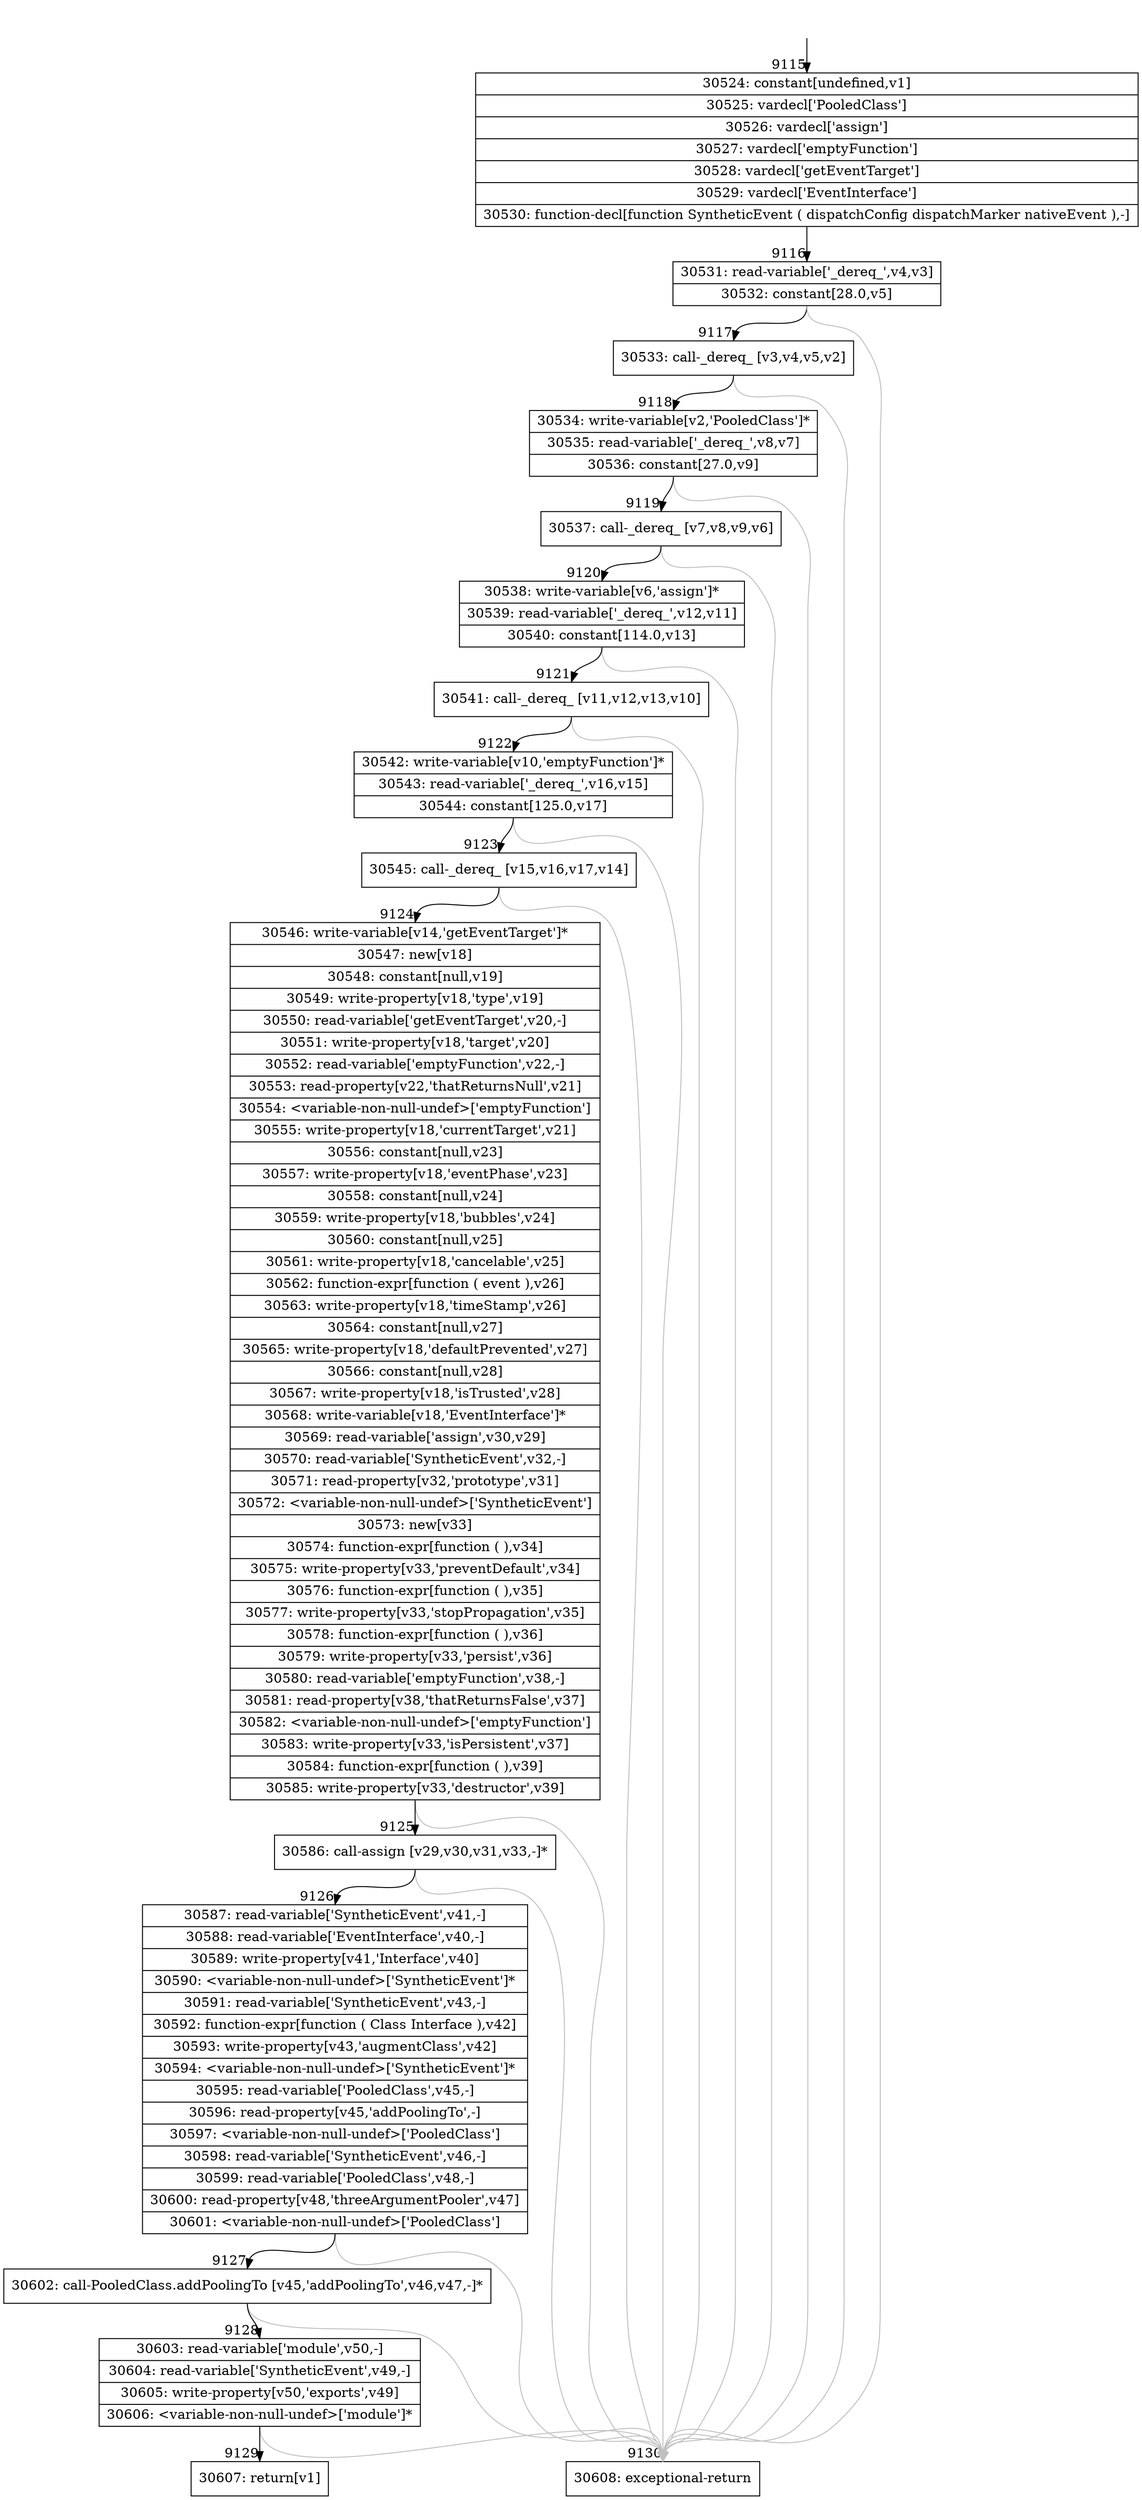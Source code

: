 digraph {
rankdir="TD"
BB_entry653[shape=none,label=""];
BB_entry653 -> BB9115 [tailport=s, headport=n, headlabel="    9115"]
BB9115 [shape=record label="{30524: constant[undefined,v1]|30525: vardecl['PooledClass']|30526: vardecl['assign']|30527: vardecl['emptyFunction']|30528: vardecl['getEventTarget']|30529: vardecl['EventInterface']|30530: function-decl[function SyntheticEvent ( dispatchConfig dispatchMarker nativeEvent ),-]}" ] 
BB9115 -> BB9116 [tailport=s, headport=n, headlabel="      9116"]
BB9116 [shape=record label="{30531: read-variable['_dereq_',v4,v3]|30532: constant[28.0,v5]}" ] 
BB9116 -> BB9117 [tailport=s, headport=n, headlabel="      9117"]
BB9116 -> BB9130 [tailport=s, headport=n, color=gray, headlabel="      9130"]
BB9117 [shape=record label="{30533: call-_dereq_ [v3,v4,v5,v2]}" ] 
BB9117 -> BB9118 [tailport=s, headport=n, headlabel="      9118"]
BB9117 -> BB9130 [tailport=s, headport=n, color=gray]
BB9118 [shape=record label="{30534: write-variable[v2,'PooledClass']*|30535: read-variable['_dereq_',v8,v7]|30536: constant[27.0,v9]}" ] 
BB9118 -> BB9119 [tailport=s, headport=n, headlabel="      9119"]
BB9118 -> BB9130 [tailport=s, headport=n, color=gray]
BB9119 [shape=record label="{30537: call-_dereq_ [v7,v8,v9,v6]}" ] 
BB9119 -> BB9120 [tailport=s, headport=n, headlabel="      9120"]
BB9119 -> BB9130 [tailport=s, headport=n, color=gray]
BB9120 [shape=record label="{30538: write-variable[v6,'assign']*|30539: read-variable['_dereq_',v12,v11]|30540: constant[114.0,v13]}" ] 
BB9120 -> BB9121 [tailport=s, headport=n, headlabel="      9121"]
BB9120 -> BB9130 [tailport=s, headport=n, color=gray]
BB9121 [shape=record label="{30541: call-_dereq_ [v11,v12,v13,v10]}" ] 
BB9121 -> BB9122 [tailport=s, headport=n, headlabel="      9122"]
BB9121 -> BB9130 [tailport=s, headport=n, color=gray]
BB9122 [shape=record label="{30542: write-variable[v10,'emptyFunction']*|30543: read-variable['_dereq_',v16,v15]|30544: constant[125.0,v17]}" ] 
BB9122 -> BB9123 [tailport=s, headport=n, headlabel="      9123"]
BB9122 -> BB9130 [tailport=s, headport=n, color=gray]
BB9123 [shape=record label="{30545: call-_dereq_ [v15,v16,v17,v14]}" ] 
BB9123 -> BB9124 [tailport=s, headport=n, headlabel="      9124"]
BB9123 -> BB9130 [tailport=s, headport=n, color=gray]
BB9124 [shape=record label="{30546: write-variable[v14,'getEventTarget']*|30547: new[v18]|30548: constant[null,v19]|30549: write-property[v18,'type',v19]|30550: read-variable['getEventTarget',v20,-]|30551: write-property[v18,'target',v20]|30552: read-variable['emptyFunction',v22,-]|30553: read-property[v22,'thatReturnsNull',v21]|30554: \<variable-non-null-undef\>['emptyFunction']|30555: write-property[v18,'currentTarget',v21]|30556: constant[null,v23]|30557: write-property[v18,'eventPhase',v23]|30558: constant[null,v24]|30559: write-property[v18,'bubbles',v24]|30560: constant[null,v25]|30561: write-property[v18,'cancelable',v25]|30562: function-expr[function ( event ),v26]|30563: write-property[v18,'timeStamp',v26]|30564: constant[null,v27]|30565: write-property[v18,'defaultPrevented',v27]|30566: constant[null,v28]|30567: write-property[v18,'isTrusted',v28]|30568: write-variable[v18,'EventInterface']*|30569: read-variable['assign',v30,v29]|30570: read-variable['SyntheticEvent',v32,-]|30571: read-property[v32,'prototype',v31]|30572: \<variable-non-null-undef\>['SyntheticEvent']|30573: new[v33]|30574: function-expr[function ( ),v34]|30575: write-property[v33,'preventDefault',v34]|30576: function-expr[function ( ),v35]|30577: write-property[v33,'stopPropagation',v35]|30578: function-expr[function ( ),v36]|30579: write-property[v33,'persist',v36]|30580: read-variable['emptyFunction',v38,-]|30581: read-property[v38,'thatReturnsFalse',v37]|30582: \<variable-non-null-undef\>['emptyFunction']|30583: write-property[v33,'isPersistent',v37]|30584: function-expr[function ( ),v39]|30585: write-property[v33,'destructor',v39]}" ] 
BB9124 -> BB9125 [tailport=s, headport=n, headlabel="      9125"]
BB9124 -> BB9130 [tailport=s, headport=n, color=gray]
BB9125 [shape=record label="{30586: call-assign [v29,v30,v31,v33,-]*}" ] 
BB9125 -> BB9126 [tailport=s, headport=n, headlabel="      9126"]
BB9125 -> BB9130 [tailport=s, headport=n, color=gray]
BB9126 [shape=record label="{30587: read-variable['SyntheticEvent',v41,-]|30588: read-variable['EventInterface',v40,-]|30589: write-property[v41,'Interface',v40]|30590: \<variable-non-null-undef\>['SyntheticEvent']*|30591: read-variable['SyntheticEvent',v43,-]|30592: function-expr[function ( Class Interface ),v42]|30593: write-property[v43,'augmentClass',v42]|30594: \<variable-non-null-undef\>['SyntheticEvent']*|30595: read-variable['PooledClass',v45,-]|30596: read-property[v45,'addPoolingTo',-]|30597: \<variable-non-null-undef\>['PooledClass']|30598: read-variable['SyntheticEvent',v46,-]|30599: read-variable['PooledClass',v48,-]|30600: read-property[v48,'threeArgumentPooler',v47]|30601: \<variable-non-null-undef\>['PooledClass']}" ] 
BB9126 -> BB9127 [tailport=s, headport=n, headlabel="      9127"]
BB9126 -> BB9130 [tailport=s, headport=n, color=gray]
BB9127 [shape=record label="{30602: call-PooledClass.addPoolingTo [v45,'addPoolingTo',v46,v47,-]*}" ] 
BB9127 -> BB9128 [tailport=s, headport=n, headlabel="      9128"]
BB9127 -> BB9130 [tailport=s, headport=n, color=gray]
BB9128 [shape=record label="{30603: read-variable['module',v50,-]|30604: read-variable['SyntheticEvent',v49,-]|30605: write-property[v50,'exports',v49]|30606: \<variable-non-null-undef\>['module']*}" ] 
BB9128 -> BB9129 [tailport=s, headport=n, headlabel="      9129"]
BB9128 -> BB9130 [tailport=s, headport=n, color=gray]
BB9129 [shape=record label="{30607: return[v1]}" ] 
BB9130 [shape=record label="{30608: exceptional-return}" ] 
//#$~ 16085
}
